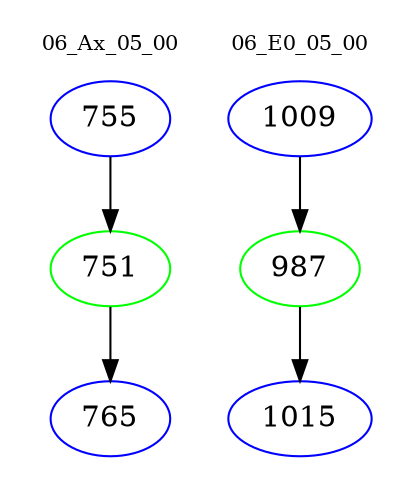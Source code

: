 digraph{
subgraph cluster_0 {
color = white
label = "06_Ax_05_00";
fontsize=10;
T0_755 [label="755", color="blue"]
T0_755 -> T0_751 [color="black"]
T0_751 [label="751", color="green"]
T0_751 -> T0_765 [color="black"]
T0_765 [label="765", color="blue"]
}
subgraph cluster_1 {
color = white
label = "06_E0_05_00";
fontsize=10;
T1_1009 [label="1009", color="blue"]
T1_1009 -> T1_987 [color="black"]
T1_987 [label="987", color="green"]
T1_987 -> T1_1015 [color="black"]
T1_1015 [label="1015", color="blue"]
}
}

